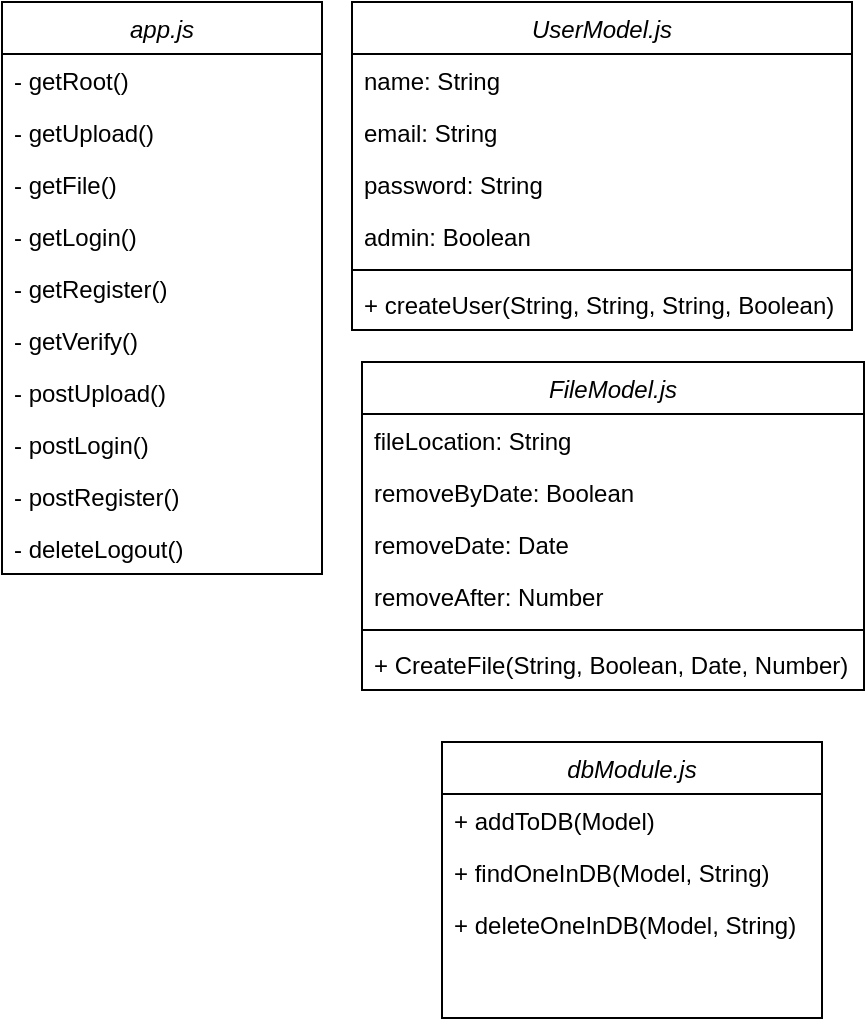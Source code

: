 <mxfile version="14.6.0" type="device"><diagram id="C5RBs43oDa-KdzZeNtuy" name="Page-1"><mxGraphModel dx="655" dy="762" grid="1" gridSize="10" guides="1" tooltips="1" connect="1" arrows="1" fold="1" page="1" pageScale="1" pageWidth="827" pageHeight="1169" math="0" shadow="0"><root><mxCell id="WIyWlLk6GJQsqaUBKTNV-0"/><mxCell id="WIyWlLk6GJQsqaUBKTNV-1" parent="WIyWlLk6GJQsqaUBKTNV-0"/><mxCell id="zkfFHV4jXpPFQw0GAbJ--0" value="app.js&#xA;" style="swimlane;fontStyle=2;align=center;verticalAlign=top;childLayout=stackLayout;horizontal=1;startSize=26;horizontalStack=0;resizeParent=1;resizeLast=0;collapsible=1;marginBottom=0;rounded=0;shadow=0;strokeWidth=1;" parent="WIyWlLk6GJQsqaUBKTNV-1" vertex="1"><mxGeometry x="40" y="10" width="160" height="286" as="geometry"><mxRectangle x="230" y="140" width="160" height="26" as="alternateBounds"/></mxGeometry></mxCell><mxCell id="zkfFHV4jXpPFQw0GAbJ--5" value="- getRoot()&#xA;" style="text;align=left;verticalAlign=top;spacingLeft=4;spacingRight=4;overflow=hidden;rotatable=0;points=[[0,0.5],[1,0.5]];portConstraint=eastwest;" parent="zkfFHV4jXpPFQw0GAbJ--0" vertex="1"><mxGeometry y="26" width="160" height="26" as="geometry"/></mxCell><mxCell id="mEvjVy593yBGbFvtrAv4-25" value="- getUpload()" style="text;align=left;verticalAlign=top;spacingLeft=4;spacingRight=4;overflow=hidden;rotatable=0;points=[[0,0.5],[1,0.5]];portConstraint=eastwest;" vertex="1" parent="zkfFHV4jXpPFQw0GAbJ--0"><mxGeometry y="52" width="160" height="26" as="geometry"/></mxCell><mxCell id="mEvjVy593yBGbFvtrAv4-26" value="- getFile()&#xA;" style="text;align=left;verticalAlign=top;spacingLeft=4;spacingRight=4;overflow=hidden;rotatable=0;points=[[0,0.5],[1,0.5]];portConstraint=eastwest;" vertex="1" parent="zkfFHV4jXpPFQw0GAbJ--0"><mxGeometry y="78" width="160" height="26" as="geometry"/></mxCell><mxCell id="mEvjVy593yBGbFvtrAv4-28" value="- getLogin()" style="text;align=left;verticalAlign=top;spacingLeft=4;spacingRight=4;overflow=hidden;rotatable=0;points=[[0,0.5],[1,0.5]];portConstraint=eastwest;" vertex="1" parent="zkfFHV4jXpPFQw0GAbJ--0"><mxGeometry y="104" width="160" height="26" as="geometry"/></mxCell><mxCell id="mEvjVy593yBGbFvtrAv4-29" value="- getRegister()" style="text;align=left;verticalAlign=top;spacingLeft=4;spacingRight=4;overflow=hidden;rotatable=0;points=[[0,0.5],[1,0.5]];portConstraint=eastwest;" vertex="1" parent="zkfFHV4jXpPFQw0GAbJ--0"><mxGeometry y="130" width="160" height="26" as="geometry"/></mxCell><mxCell id="mEvjVy593yBGbFvtrAv4-30" value="- getVerify()" style="text;align=left;verticalAlign=top;spacingLeft=4;spacingRight=4;overflow=hidden;rotatable=0;points=[[0,0.5],[1,0.5]];portConstraint=eastwest;" vertex="1" parent="zkfFHV4jXpPFQw0GAbJ--0"><mxGeometry y="156" width="160" height="26" as="geometry"/></mxCell><mxCell id="mEvjVy593yBGbFvtrAv4-31" value="- postUpload()" style="text;align=left;verticalAlign=top;spacingLeft=4;spacingRight=4;overflow=hidden;rotatable=0;points=[[0,0.5],[1,0.5]];portConstraint=eastwest;" vertex="1" parent="zkfFHV4jXpPFQw0GAbJ--0"><mxGeometry y="182" width="160" height="26" as="geometry"/></mxCell><mxCell id="mEvjVy593yBGbFvtrAv4-27" value="- postLogin()" style="text;align=left;verticalAlign=top;spacingLeft=4;spacingRight=4;overflow=hidden;rotatable=0;points=[[0,0.5],[1,0.5]];portConstraint=eastwest;" vertex="1" parent="zkfFHV4jXpPFQw0GAbJ--0"><mxGeometry y="208" width="160" height="26" as="geometry"/></mxCell><mxCell id="mEvjVy593yBGbFvtrAv4-32" value="- postRegister()" style="text;align=left;verticalAlign=top;spacingLeft=4;spacingRight=4;overflow=hidden;rotatable=0;points=[[0,0.5],[1,0.5]];portConstraint=eastwest;" vertex="1" parent="zkfFHV4jXpPFQw0GAbJ--0"><mxGeometry y="234" width="160" height="26" as="geometry"/></mxCell><mxCell id="mEvjVy593yBGbFvtrAv4-33" value="- deleteLogout()" style="text;align=left;verticalAlign=top;spacingLeft=4;spacingRight=4;overflow=hidden;rotatable=0;points=[[0,0.5],[1,0.5]];portConstraint=eastwest;" vertex="1" parent="zkfFHV4jXpPFQw0GAbJ--0"><mxGeometry y="260" width="160" height="26" as="geometry"/></mxCell><mxCell id="mEvjVy593yBGbFvtrAv4-5" value="UserModel.js&#xA;" style="swimlane;fontStyle=2;align=center;verticalAlign=top;childLayout=stackLayout;horizontal=1;startSize=26;horizontalStack=0;resizeParent=1;resizeLast=0;collapsible=1;marginBottom=0;rounded=0;shadow=0;strokeWidth=1;" vertex="1" parent="WIyWlLk6GJQsqaUBKTNV-1"><mxGeometry x="215" y="10" width="250" height="164" as="geometry"><mxRectangle x="230" y="140" width="160" height="26" as="alternateBounds"/></mxGeometry></mxCell><mxCell id="mEvjVy593yBGbFvtrAv4-6" value="name: String" style="text;align=left;verticalAlign=top;spacingLeft=4;spacingRight=4;overflow=hidden;rotatable=0;points=[[0,0.5],[1,0.5]];portConstraint=eastwest;" vertex="1" parent="mEvjVy593yBGbFvtrAv4-5"><mxGeometry y="26" width="250" height="26" as="geometry"/></mxCell><mxCell id="mEvjVy593yBGbFvtrAv4-7" value="email: String" style="text;align=left;verticalAlign=top;spacingLeft=4;spacingRight=4;overflow=hidden;rotatable=0;points=[[0,0.5],[1,0.5]];portConstraint=eastwest;rounded=0;shadow=0;html=0;" vertex="1" parent="mEvjVy593yBGbFvtrAv4-5"><mxGeometry y="52" width="250" height="26" as="geometry"/></mxCell><mxCell id="mEvjVy593yBGbFvtrAv4-8" value="password: String&#xA;" style="text;align=left;verticalAlign=top;spacingLeft=4;spacingRight=4;overflow=hidden;rotatable=0;points=[[0,0.5],[1,0.5]];portConstraint=eastwest;rounded=0;shadow=0;html=0;" vertex="1" parent="mEvjVy593yBGbFvtrAv4-5"><mxGeometry y="78" width="250" height="26" as="geometry"/></mxCell><mxCell id="mEvjVy593yBGbFvtrAv4-17" value="admin: Boolean" style="text;align=left;verticalAlign=top;spacingLeft=4;spacingRight=4;overflow=hidden;rotatable=0;points=[[0,0.5],[1,0.5]];portConstraint=eastwest;rounded=0;shadow=0;html=0;" vertex="1" parent="mEvjVy593yBGbFvtrAv4-5"><mxGeometry y="104" width="250" height="26" as="geometry"/></mxCell><mxCell id="mEvjVy593yBGbFvtrAv4-9" value="" style="line;html=1;strokeWidth=1;align=left;verticalAlign=middle;spacingTop=-1;spacingLeft=3;spacingRight=3;rotatable=0;labelPosition=right;points=[];portConstraint=eastwest;" vertex="1" parent="mEvjVy593yBGbFvtrAv4-5"><mxGeometry y="130" width="250" height="8" as="geometry"/></mxCell><mxCell id="mEvjVy593yBGbFvtrAv4-10" value="+ createUser(String, String, String, Boolean)&#xA;" style="text;align=left;verticalAlign=top;spacingLeft=4;spacingRight=4;overflow=hidden;rotatable=0;points=[[0,0.5],[1,0.5]];portConstraint=eastwest;" vertex="1" parent="mEvjVy593yBGbFvtrAv4-5"><mxGeometry y="138" width="250" height="26" as="geometry"/></mxCell><mxCell id="mEvjVy593yBGbFvtrAv4-11" value="FileModel.js&#xA;" style="swimlane;fontStyle=2;align=center;verticalAlign=top;childLayout=stackLayout;horizontal=1;startSize=26;horizontalStack=0;resizeParent=1;resizeLast=0;collapsible=1;marginBottom=0;rounded=0;shadow=0;strokeWidth=1;" vertex="1" parent="WIyWlLk6GJQsqaUBKTNV-1"><mxGeometry x="220" y="190" width="251" height="164" as="geometry"><mxRectangle x="230" y="140" width="160" height="26" as="alternateBounds"/></mxGeometry></mxCell><mxCell id="mEvjVy593yBGbFvtrAv4-12" value="fileLocation: String" style="text;align=left;verticalAlign=top;spacingLeft=4;spacingRight=4;overflow=hidden;rotatable=0;points=[[0,0.5],[1,0.5]];portConstraint=eastwest;" vertex="1" parent="mEvjVy593yBGbFvtrAv4-11"><mxGeometry y="26" width="251" height="26" as="geometry"/></mxCell><mxCell id="mEvjVy593yBGbFvtrAv4-13" value="removeByDate: Boolean&#xA;" style="text;align=left;verticalAlign=top;spacingLeft=4;spacingRight=4;overflow=hidden;rotatable=0;points=[[0,0.5],[1,0.5]];portConstraint=eastwest;rounded=0;shadow=0;html=0;" vertex="1" parent="mEvjVy593yBGbFvtrAv4-11"><mxGeometry y="52" width="251" height="26" as="geometry"/></mxCell><mxCell id="mEvjVy593yBGbFvtrAv4-14" value="removeDate: Date" style="text;align=left;verticalAlign=top;spacingLeft=4;spacingRight=4;overflow=hidden;rotatable=0;points=[[0,0.5],[1,0.5]];portConstraint=eastwest;rounded=0;shadow=0;html=0;" vertex="1" parent="mEvjVy593yBGbFvtrAv4-11"><mxGeometry y="78" width="251" height="26" as="geometry"/></mxCell><mxCell id="mEvjVy593yBGbFvtrAv4-18" value="removeAfter: Number&#xA;" style="text;align=left;verticalAlign=top;spacingLeft=4;spacingRight=4;overflow=hidden;rotatable=0;points=[[0,0.5],[1,0.5]];portConstraint=eastwest;rounded=0;shadow=0;html=0;" vertex="1" parent="mEvjVy593yBGbFvtrAv4-11"><mxGeometry y="104" width="251" height="26" as="geometry"/></mxCell><mxCell id="mEvjVy593yBGbFvtrAv4-15" value="" style="line;html=1;strokeWidth=1;align=left;verticalAlign=middle;spacingTop=-1;spacingLeft=3;spacingRight=3;rotatable=0;labelPosition=right;points=[];portConstraint=eastwest;" vertex="1" parent="mEvjVy593yBGbFvtrAv4-11"><mxGeometry y="130" width="251" height="8" as="geometry"/></mxCell><mxCell id="mEvjVy593yBGbFvtrAv4-16" value="+ CreateFile(String, Boolean, Date, Number)&#xA;" style="text;align=left;verticalAlign=top;spacingLeft=4;spacingRight=4;overflow=hidden;rotatable=0;points=[[0,0.5],[1,0.5]];portConstraint=eastwest;" vertex="1" parent="mEvjVy593yBGbFvtrAv4-11"><mxGeometry y="138" width="251" height="26" as="geometry"/></mxCell><mxCell id="mEvjVy593yBGbFvtrAv4-19" value="dbModule.js&#xA;" style="swimlane;fontStyle=2;align=center;verticalAlign=top;childLayout=stackLayout;horizontal=1;startSize=26;horizontalStack=0;resizeParent=1;resizeLast=0;collapsible=1;marginBottom=0;rounded=0;shadow=0;strokeWidth=1;" vertex="1" parent="WIyWlLk6GJQsqaUBKTNV-1"><mxGeometry x="260" y="380" width="190" height="138" as="geometry"><mxRectangle x="230" y="140" width="160" height="26" as="alternateBounds"/></mxGeometry></mxCell><mxCell id="mEvjVy593yBGbFvtrAv4-20" value="+ addToDB(Model)" style="text;align=left;verticalAlign=top;spacingLeft=4;spacingRight=4;overflow=hidden;rotatable=0;points=[[0,0.5],[1,0.5]];portConstraint=eastwest;" vertex="1" parent="mEvjVy593yBGbFvtrAv4-19"><mxGeometry y="26" width="190" height="26" as="geometry"/></mxCell><mxCell id="mEvjVy593yBGbFvtrAv4-34" value="+ findOneInDB(Model, String)" style="text;align=left;verticalAlign=top;spacingLeft=4;spacingRight=4;overflow=hidden;rotatable=0;points=[[0,0.5],[1,0.5]];portConstraint=eastwest;" vertex="1" parent="mEvjVy593yBGbFvtrAv4-19"><mxGeometry y="52" width="190" height="26" as="geometry"/></mxCell><mxCell id="mEvjVy593yBGbFvtrAv4-35" value="+ deleteOneInDB(Model, String)" style="text;align=left;verticalAlign=top;spacingLeft=4;spacingRight=4;overflow=hidden;rotatable=0;points=[[0,0.5],[1,0.5]];portConstraint=eastwest;" vertex="1" parent="mEvjVy593yBGbFvtrAv4-19"><mxGeometry y="78" width="190" height="26" as="geometry"/></mxCell></root></mxGraphModel></diagram></mxfile>